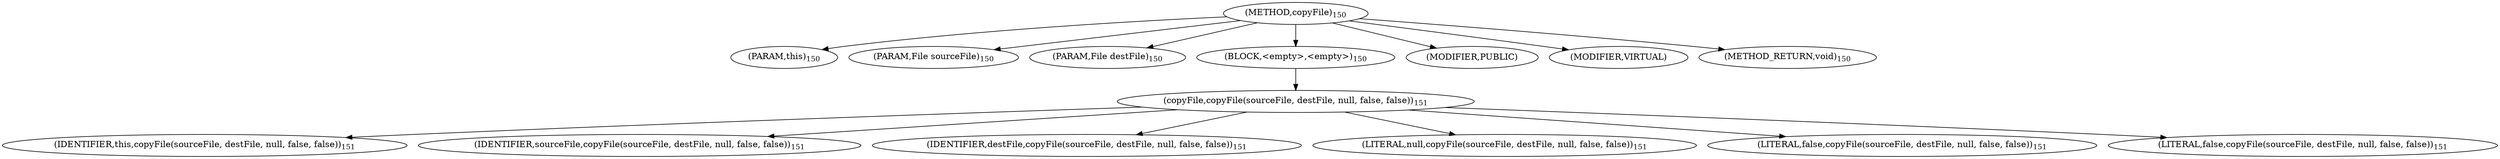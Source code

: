 digraph "copyFile" {  
"210" [label = <(METHOD,copyFile)<SUB>150</SUB>> ]
"14" [label = <(PARAM,this)<SUB>150</SUB>> ]
"211" [label = <(PARAM,File sourceFile)<SUB>150</SUB>> ]
"212" [label = <(PARAM,File destFile)<SUB>150</SUB>> ]
"213" [label = <(BLOCK,&lt;empty&gt;,&lt;empty&gt;)<SUB>150</SUB>> ]
"214" [label = <(copyFile,copyFile(sourceFile, destFile, null, false, false))<SUB>151</SUB>> ]
"13" [label = <(IDENTIFIER,this,copyFile(sourceFile, destFile, null, false, false))<SUB>151</SUB>> ]
"215" [label = <(IDENTIFIER,sourceFile,copyFile(sourceFile, destFile, null, false, false))<SUB>151</SUB>> ]
"216" [label = <(IDENTIFIER,destFile,copyFile(sourceFile, destFile, null, false, false))<SUB>151</SUB>> ]
"217" [label = <(LITERAL,null,copyFile(sourceFile, destFile, null, false, false))<SUB>151</SUB>> ]
"218" [label = <(LITERAL,false,copyFile(sourceFile, destFile, null, false, false))<SUB>151</SUB>> ]
"219" [label = <(LITERAL,false,copyFile(sourceFile, destFile, null, false, false))<SUB>151</SUB>> ]
"220" [label = <(MODIFIER,PUBLIC)> ]
"221" [label = <(MODIFIER,VIRTUAL)> ]
"222" [label = <(METHOD_RETURN,void)<SUB>150</SUB>> ]
  "210" -> "14" 
  "210" -> "211" 
  "210" -> "212" 
  "210" -> "213" 
  "210" -> "220" 
  "210" -> "221" 
  "210" -> "222" 
  "213" -> "214" 
  "214" -> "13" 
  "214" -> "215" 
  "214" -> "216" 
  "214" -> "217" 
  "214" -> "218" 
  "214" -> "219" 
}
